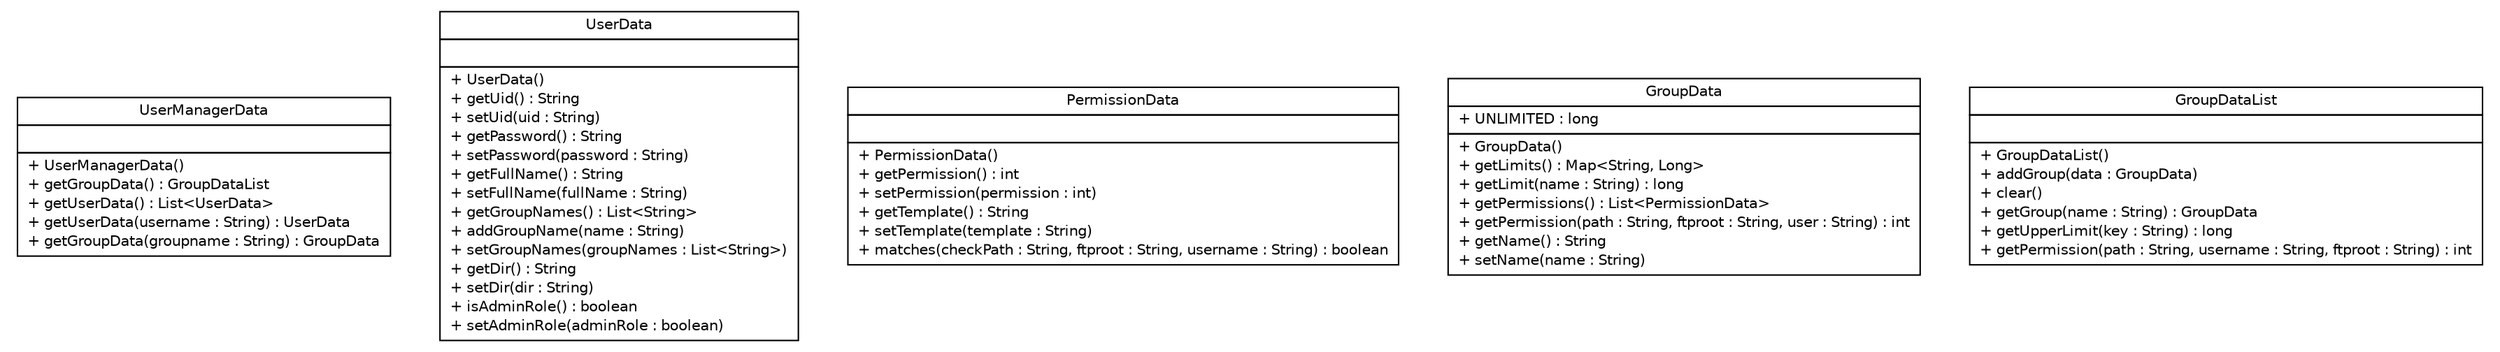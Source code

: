 #!/usr/local/bin/dot
#
# Class diagram 
# Generated by UMLGraph version 5.1 (http://www.umlgraph.org/)
#

digraph G {
	edge [fontname="Helvetica",fontsize=10,labelfontname="Helvetica",labelfontsize=10];
	node [fontname="Helvetica",fontsize=10,shape=plaintext];
	nodesep=0.25;
	ranksep=0.5;
	// com.apporiented.hermesftp.usermanager.model.UserManagerData
	c1852 [label=<<table title="com.apporiented.hermesftp.usermanager.model.UserManagerData" border="0" cellborder="1" cellspacing="0" cellpadding="2" port="p" href="./UserManagerData.html">
		<tr><td><table border="0" cellspacing="0" cellpadding="1">
<tr><td align="center" balign="center"> UserManagerData </td></tr>
		</table></td></tr>
		<tr><td><table border="0" cellspacing="0" cellpadding="1">
<tr><td align="left" balign="left">  </td></tr>
		</table></td></tr>
		<tr><td><table border="0" cellspacing="0" cellpadding="1">
<tr><td align="left" balign="left"> + UserManagerData() </td></tr>
<tr><td align="left" balign="left"> + getGroupData() : GroupDataList </td></tr>
<tr><td align="left" balign="left"> + getUserData() : List&lt;UserData&gt; </td></tr>
<tr><td align="left" balign="left"> + getUserData(username : String) : UserData </td></tr>
<tr><td align="left" balign="left"> + getGroupData(groupname : String) : GroupData </td></tr>
		</table></td></tr>
		</table>>, fontname="Helvetica", fontcolor="black", fontsize=10.0];
	// com.apporiented.hermesftp.usermanager.model.UserData
	c1853 [label=<<table title="com.apporiented.hermesftp.usermanager.model.UserData" border="0" cellborder="1" cellspacing="0" cellpadding="2" port="p" href="./UserData.html">
		<tr><td><table border="0" cellspacing="0" cellpadding="1">
<tr><td align="center" balign="center"> UserData </td></tr>
		</table></td></tr>
		<tr><td><table border="0" cellspacing="0" cellpadding="1">
<tr><td align="left" balign="left">  </td></tr>
		</table></td></tr>
		<tr><td><table border="0" cellspacing="0" cellpadding="1">
<tr><td align="left" balign="left"> + UserData() </td></tr>
<tr><td align="left" balign="left"> + getUid() : String </td></tr>
<tr><td align="left" balign="left"> + setUid(uid : String) </td></tr>
<tr><td align="left" balign="left"> + getPassword() : String </td></tr>
<tr><td align="left" balign="left"> + setPassword(password : String) </td></tr>
<tr><td align="left" balign="left"> + getFullName() : String </td></tr>
<tr><td align="left" balign="left"> + setFullName(fullName : String) </td></tr>
<tr><td align="left" balign="left"> + getGroupNames() : List&lt;String&gt; </td></tr>
<tr><td align="left" balign="left"> + addGroupName(name : String) </td></tr>
<tr><td align="left" balign="left"> + setGroupNames(groupNames : List&lt;String&gt;) </td></tr>
<tr><td align="left" balign="left"> + getDir() : String </td></tr>
<tr><td align="left" balign="left"> + setDir(dir : String) </td></tr>
<tr><td align="left" balign="left"> + isAdminRole() : boolean </td></tr>
<tr><td align="left" balign="left"> + setAdminRole(adminRole : boolean) </td></tr>
		</table></td></tr>
		</table>>, fontname="Helvetica", fontcolor="black", fontsize=10.0];
	// com.apporiented.hermesftp.usermanager.model.PermissionData
	c1854 [label=<<table title="com.apporiented.hermesftp.usermanager.model.PermissionData" border="0" cellborder="1" cellspacing="0" cellpadding="2" port="p" href="./PermissionData.html">
		<tr><td><table border="0" cellspacing="0" cellpadding="1">
<tr><td align="center" balign="center"> PermissionData </td></tr>
		</table></td></tr>
		<tr><td><table border="0" cellspacing="0" cellpadding="1">
<tr><td align="left" balign="left">  </td></tr>
		</table></td></tr>
		<tr><td><table border="0" cellspacing="0" cellpadding="1">
<tr><td align="left" balign="left"> + PermissionData() </td></tr>
<tr><td align="left" balign="left"> + getPermission() : int </td></tr>
<tr><td align="left" balign="left"> + setPermission(permission : int) </td></tr>
<tr><td align="left" balign="left"> + getTemplate() : String </td></tr>
<tr><td align="left" balign="left"> + setTemplate(template : String) </td></tr>
<tr><td align="left" balign="left"> + matches(checkPath : String, ftproot : String, username : String) : boolean </td></tr>
		</table></td></tr>
		</table>>, fontname="Helvetica", fontcolor="black", fontsize=10.0];
	// com.apporiented.hermesftp.usermanager.model.GroupData
	c1855 [label=<<table title="com.apporiented.hermesftp.usermanager.model.GroupData" border="0" cellborder="1" cellspacing="0" cellpadding="2" port="p" href="./GroupData.html">
		<tr><td><table border="0" cellspacing="0" cellpadding="1">
<tr><td align="center" balign="center"> GroupData </td></tr>
		</table></td></tr>
		<tr><td><table border="0" cellspacing="0" cellpadding="1">
<tr><td align="left" balign="left"> + UNLIMITED : long </td></tr>
		</table></td></tr>
		<tr><td><table border="0" cellspacing="0" cellpadding="1">
<tr><td align="left" balign="left"> + GroupData() </td></tr>
<tr><td align="left" balign="left"> + getLimits() : Map&lt;String, Long&gt; </td></tr>
<tr><td align="left" balign="left"> + getLimit(name : String) : long </td></tr>
<tr><td align="left" balign="left"> + getPermissions() : List&lt;PermissionData&gt; </td></tr>
<tr><td align="left" balign="left"> + getPermission(path : String, ftproot : String, user : String) : int </td></tr>
<tr><td align="left" balign="left"> + getName() : String </td></tr>
<tr><td align="left" balign="left"> + setName(name : String) </td></tr>
		</table></td></tr>
		</table>>, fontname="Helvetica", fontcolor="black", fontsize=10.0];
	// com.apporiented.hermesftp.usermanager.model.GroupDataList
	c1856 [label=<<table title="com.apporiented.hermesftp.usermanager.model.GroupDataList" border="0" cellborder="1" cellspacing="0" cellpadding="2" port="p" href="./GroupDataList.html">
		<tr><td><table border="0" cellspacing="0" cellpadding="1">
<tr><td align="center" balign="center"> GroupDataList </td></tr>
		</table></td></tr>
		<tr><td><table border="0" cellspacing="0" cellpadding="1">
<tr><td align="left" balign="left">  </td></tr>
		</table></td></tr>
		<tr><td><table border="0" cellspacing="0" cellpadding="1">
<tr><td align="left" balign="left"> + GroupDataList() </td></tr>
<tr><td align="left" balign="left"> + addGroup(data : GroupData) </td></tr>
<tr><td align="left" balign="left"> + clear() </td></tr>
<tr><td align="left" balign="left"> + getGroup(name : String) : GroupData </td></tr>
<tr><td align="left" balign="left"> + getUpperLimit(key : String) : long </td></tr>
<tr><td align="left" balign="left"> + getPermission(path : String, username : String, ftproot : String) : int </td></tr>
		</table></td></tr>
		</table>>, fontname="Helvetica", fontcolor="black", fontsize=10.0];
}


